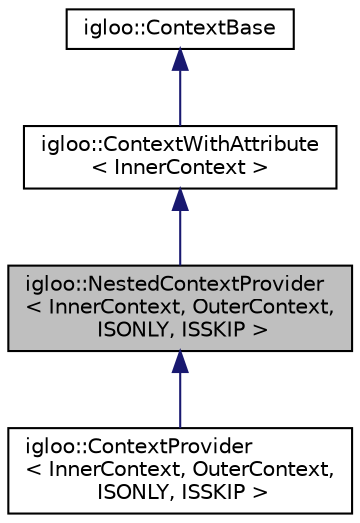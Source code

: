 digraph "igloo::NestedContextProvider&lt; InnerContext, OuterContext, ISONLY, ISSKIP &gt;"
{
 // INTERACTIVE_SVG=YES
  edge [fontname="Helvetica",fontsize="10",labelfontname="Helvetica",labelfontsize="10"];
  node [fontname="Helvetica",fontsize="10",shape=record];
  Node0 [label="igloo::NestedContextProvider\l\< InnerContext, OuterContext,\l ISONLY, ISSKIP \>",height=0.2,width=0.4,color="black", fillcolor="grey75", style="filled", fontcolor="black"];
  Node1 -> Node0 [dir="back",color="midnightblue",fontsize="10",style="solid",fontname="Helvetica"];
  Node1 [label="igloo::ContextWithAttribute\l\< InnerContext \>",height=0.2,width=0.4,color="black", fillcolor="white", style="filled",URL="$structigloo_1_1ContextWithAttribute.html"];
  Node2 -> Node1 [dir="back",color="midnightblue",fontsize="10",style="solid",fontname="Helvetica"];
  Node2 [label="igloo::ContextBase",height=0.2,width=0.4,color="black", fillcolor="white", style="filled",URL="$structigloo_1_1ContextBase.html"];
  Node0 -> Node3 [dir="back",color="midnightblue",fontsize="10",style="solid",fontname="Helvetica"];
  Node3 [label="igloo::ContextProvider\l\< InnerContext, OuterContext,\l ISONLY, ISSKIP \>",height=0.2,width=0.4,color="black", fillcolor="white", style="filled",URL="$structigloo_1_1ContextProvider.html"];
}
